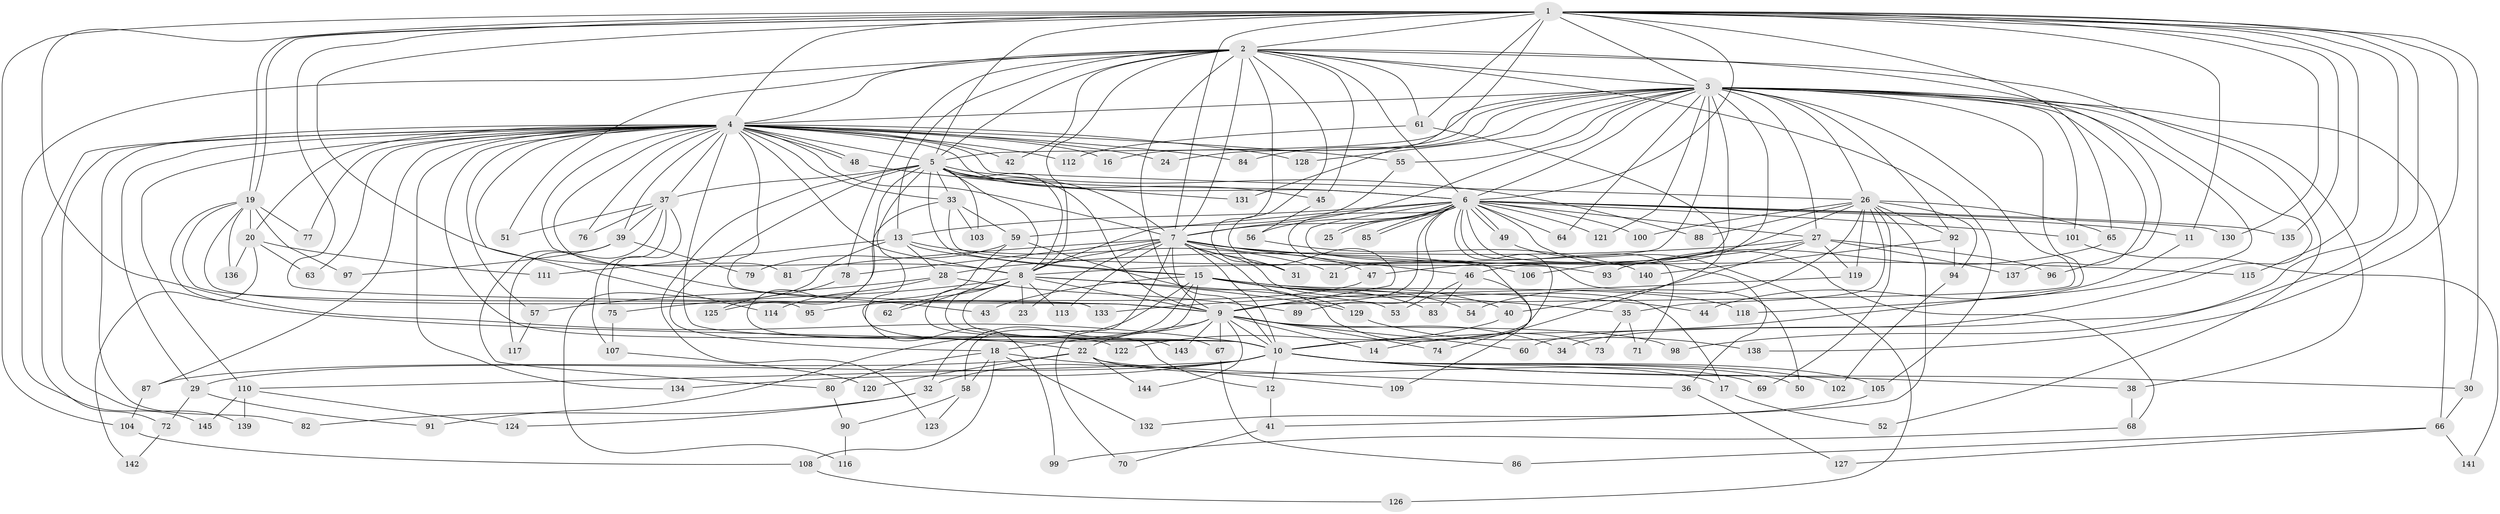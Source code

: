 // coarse degree distribution, {24: 0.017241379310344827, 18: 0.034482758620689655, 25: 0.034482758620689655, 15: 0.034482758620689655, 16: 0.017241379310344827, 3: 0.15517241379310345, 4: 0.05172413793103448, 2: 0.4482758620689655, 11: 0.017241379310344827, 8: 0.034482758620689655, 5: 0.05172413793103448, 6: 0.034482758620689655, 14: 0.017241379310344827, 1: 0.05172413793103448}
// Generated by graph-tools (version 1.1) at 2025/17/03/04/25 18:17:43]
// undirected, 145 vertices, 315 edges
graph export_dot {
graph [start="1"]
  node [color=gray90,style=filled];
  1;
  2;
  3;
  4;
  5;
  6;
  7;
  8;
  9;
  10;
  11;
  12;
  13;
  14;
  15;
  16;
  17;
  18;
  19;
  20;
  21;
  22;
  23;
  24;
  25;
  26;
  27;
  28;
  29;
  30;
  31;
  32;
  33;
  34;
  35;
  36;
  37;
  38;
  39;
  40;
  41;
  42;
  43;
  44;
  45;
  46;
  47;
  48;
  49;
  50;
  51;
  52;
  53;
  54;
  55;
  56;
  57;
  58;
  59;
  60;
  61;
  62;
  63;
  64;
  65;
  66;
  67;
  68;
  69;
  70;
  71;
  72;
  73;
  74;
  75;
  76;
  77;
  78;
  79;
  80;
  81;
  82;
  83;
  84;
  85;
  86;
  87;
  88;
  89;
  90;
  91;
  92;
  93;
  94;
  95;
  96;
  97;
  98;
  99;
  100;
  101;
  102;
  103;
  104;
  105;
  106;
  107;
  108;
  109;
  110;
  111;
  112;
  113;
  114;
  115;
  116;
  117;
  118;
  119;
  120;
  121;
  122;
  123;
  124;
  125;
  126;
  127;
  128;
  129;
  130;
  131;
  132;
  133;
  134;
  135;
  136;
  137;
  138;
  139;
  140;
  141;
  142;
  143;
  144;
  145;
  1 -- 2;
  1 -- 3;
  1 -- 4;
  1 -- 5;
  1 -- 6;
  1 -- 7;
  1 -- 8;
  1 -- 9;
  1 -- 10;
  1 -- 11;
  1 -- 19;
  1 -- 19;
  1 -- 30;
  1 -- 34;
  1 -- 61;
  1 -- 65;
  1 -- 98;
  1 -- 104;
  1 -- 115;
  1 -- 130;
  1 -- 131;
  1 -- 135;
  1 -- 138;
  2 -- 3;
  2 -- 4;
  2 -- 5;
  2 -- 6;
  2 -- 7;
  2 -- 8;
  2 -- 9;
  2 -- 10;
  2 -- 13;
  2 -- 31;
  2 -- 42;
  2 -- 45;
  2 -- 51;
  2 -- 52;
  2 -- 61;
  2 -- 78;
  2 -- 96;
  2 -- 105;
  2 -- 145;
  3 -- 4;
  3 -- 5;
  3 -- 6;
  3 -- 7;
  3 -- 8;
  3 -- 9;
  3 -- 10;
  3 -- 16;
  3 -- 21;
  3 -- 24;
  3 -- 26;
  3 -- 27;
  3 -- 38;
  3 -- 46;
  3 -- 55;
  3 -- 60;
  3 -- 64;
  3 -- 66;
  3 -- 84;
  3 -- 92;
  3 -- 101;
  3 -- 118;
  3 -- 121;
  3 -- 128;
  3 -- 137;
  4 -- 5;
  4 -- 6;
  4 -- 7;
  4 -- 8;
  4 -- 9;
  4 -- 10;
  4 -- 16;
  4 -- 20;
  4 -- 24;
  4 -- 26;
  4 -- 29;
  4 -- 33;
  4 -- 37;
  4 -- 39;
  4 -- 42;
  4 -- 43;
  4 -- 48;
  4 -- 48;
  4 -- 55;
  4 -- 57;
  4 -- 63;
  4 -- 72;
  4 -- 76;
  4 -- 77;
  4 -- 81;
  4 -- 82;
  4 -- 84;
  4 -- 87;
  4 -- 110;
  4 -- 112;
  4 -- 114;
  4 -- 122;
  4 -- 128;
  4 -- 134;
  4 -- 139;
  5 -- 6;
  5 -- 7;
  5 -- 8;
  5 -- 9;
  5 -- 10;
  5 -- 12;
  5 -- 15;
  5 -- 18;
  5 -- 33;
  5 -- 37;
  5 -- 45;
  5 -- 62;
  5 -- 88;
  5 -- 103;
  5 -- 123;
  6 -- 7;
  6 -- 8;
  6 -- 9;
  6 -- 10;
  6 -- 11;
  6 -- 13;
  6 -- 14;
  6 -- 25;
  6 -- 25;
  6 -- 27;
  6 -- 36;
  6 -- 49;
  6 -- 49;
  6 -- 50;
  6 -- 56;
  6 -- 64;
  6 -- 68;
  6 -- 71;
  6 -- 85;
  6 -- 85;
  6 -- 89;
  6 -- 100;
  6 -- 101;
  6 -- 121;
  6 -- 130;
  6 -- 135;
  7 -- 8;
  7 -- 9;
  7 -- 10;
  7 -- 17;
  7 -- 23;
  7 -- 31;
  7 -- 46;
  7 -- 47;
  7 -- 70;
  7 -- 78;
  7 -- 81;
  7 -- 106;
  7 -- 113;
  7 -- 115;
  7 -- 129;
  8 -- 9;
  8 -- 10;
  8 -- 23;
  8 -- 53;
  8 -- 62;
  8 -- 67;
  8 -- 75;
  8 -- 113;
  8 -- 129;
  8 -- 143;
  9 -- 10;
  9 -- 14;
  9 -- 18;
  9 -- 22;
  9 -- 34;
  9 -- 60;
  9 -- 67;
  9 -- 74;
  9 -- 98;
  9 -- 143;
  9 -- 144;
  10 -- 12;
  10 -- 17;
  10 -- 29;
  10 -- 30;
  10 -- 32;
  10 -- 38;
  10 -- 50;
  10 -- 102;
  10 -- 105;
  10 -- 110;
  10 -- 134;
  11 -- 44;
  12 -- 41;
  13 -- 15;
  13 -- 21;
  13 -- 28;
  13 -- 111;
  13 -- 116;
  15 -- 32;
  15 -- 35;
  15 -- 40;
  15 -- 43;
  15 -- 44;
  15 -- 54;
  15 -- 58;
  15 -- 83;
  15 -- 91;
  15 -- 118;
  17 -- 52;
  18 -- 36;
  18 -- 58;
  18 -- 80;
  18 -- 108;
  18 -- 132;
  19 -- 20;
  19 -- 22;
  19 -- 77;
  19 -- 95;
  19 -- 97;
  19 -- 133;
  19 -- 136;
  20 -- 63;
  20 -- 111;
  20 -- 136;
  20 -- 142;
  22 -- 69;
  22 -- 87;
  22 -- 109;
  22 -- 120;
  22 -- 144;
  26 -- 35;
  26 -- 41;
  26 -- 47;
  26 -- 54;
  26 -- 65;
  26 -- 69;
  26 -- 88;
  26 -- 92;
  26 -- 94;
  26 -- 100;
  26 -- 119;
  27 -- 28;
  27 -- 40;
  27 -- 96;
  27 -- 106;
  27 -- 119;
  27 -- 137;
  28 -- 57;
  28 -- 89;
  28 -- 114;
  29 -- 72;
  29 -- 91;
  30 -- 66;
  32 -- 82;
  32 -- 124;
  33 -- 59;
  33 -- 93;
  33 -- 103;
  33 -- 125;
  35 -- 71;
  35 -- 73;
  36 -- 127;
  37 -- 39;
  37 -- 51;
  37 -- 75;
  37 -- 76;
  37 -- 107;
  37 -- 117;
  38 -- 68;
  39 -- 79;
  39 -- 80;
  39 -- 97;
  40 -- 122;
  41 -- 70;
  45 -- 56;
  46 -- 53;
  46 -- 83;
  46 -- 109;
  47 -- 95;
  48 -- 131;
  49 -- 126;
  55 -- 59;
  56 -- 140;
  57 -- 117;
  58 -- 90;
  58 -- 123;
  59 -- 73;
  59 -- 79;
  59 -- 99;
  61 -- 74;
  61 -- 112;
  65 -- 93;
  66 -- 86;
  66 -- 127;
  66 -- 141;
  67 -- 86;
  68 -- 99;
  72 -- 142;
  75 -- 107;
  78 -- 125;
  80 -- 90;
  87 -- 104;
  90 -- 116;
  92 -- 94;
  92 -- 140;
  94 -- 102;
  101 -- 141;
  104 -- 108;
  105 -- 132;
  107 -- 120;
  108 -- 126;
  110 -- 124;
  110 -- 139;
  110 -- 145;
  119 -- 133;
  129 -- 138;
}
